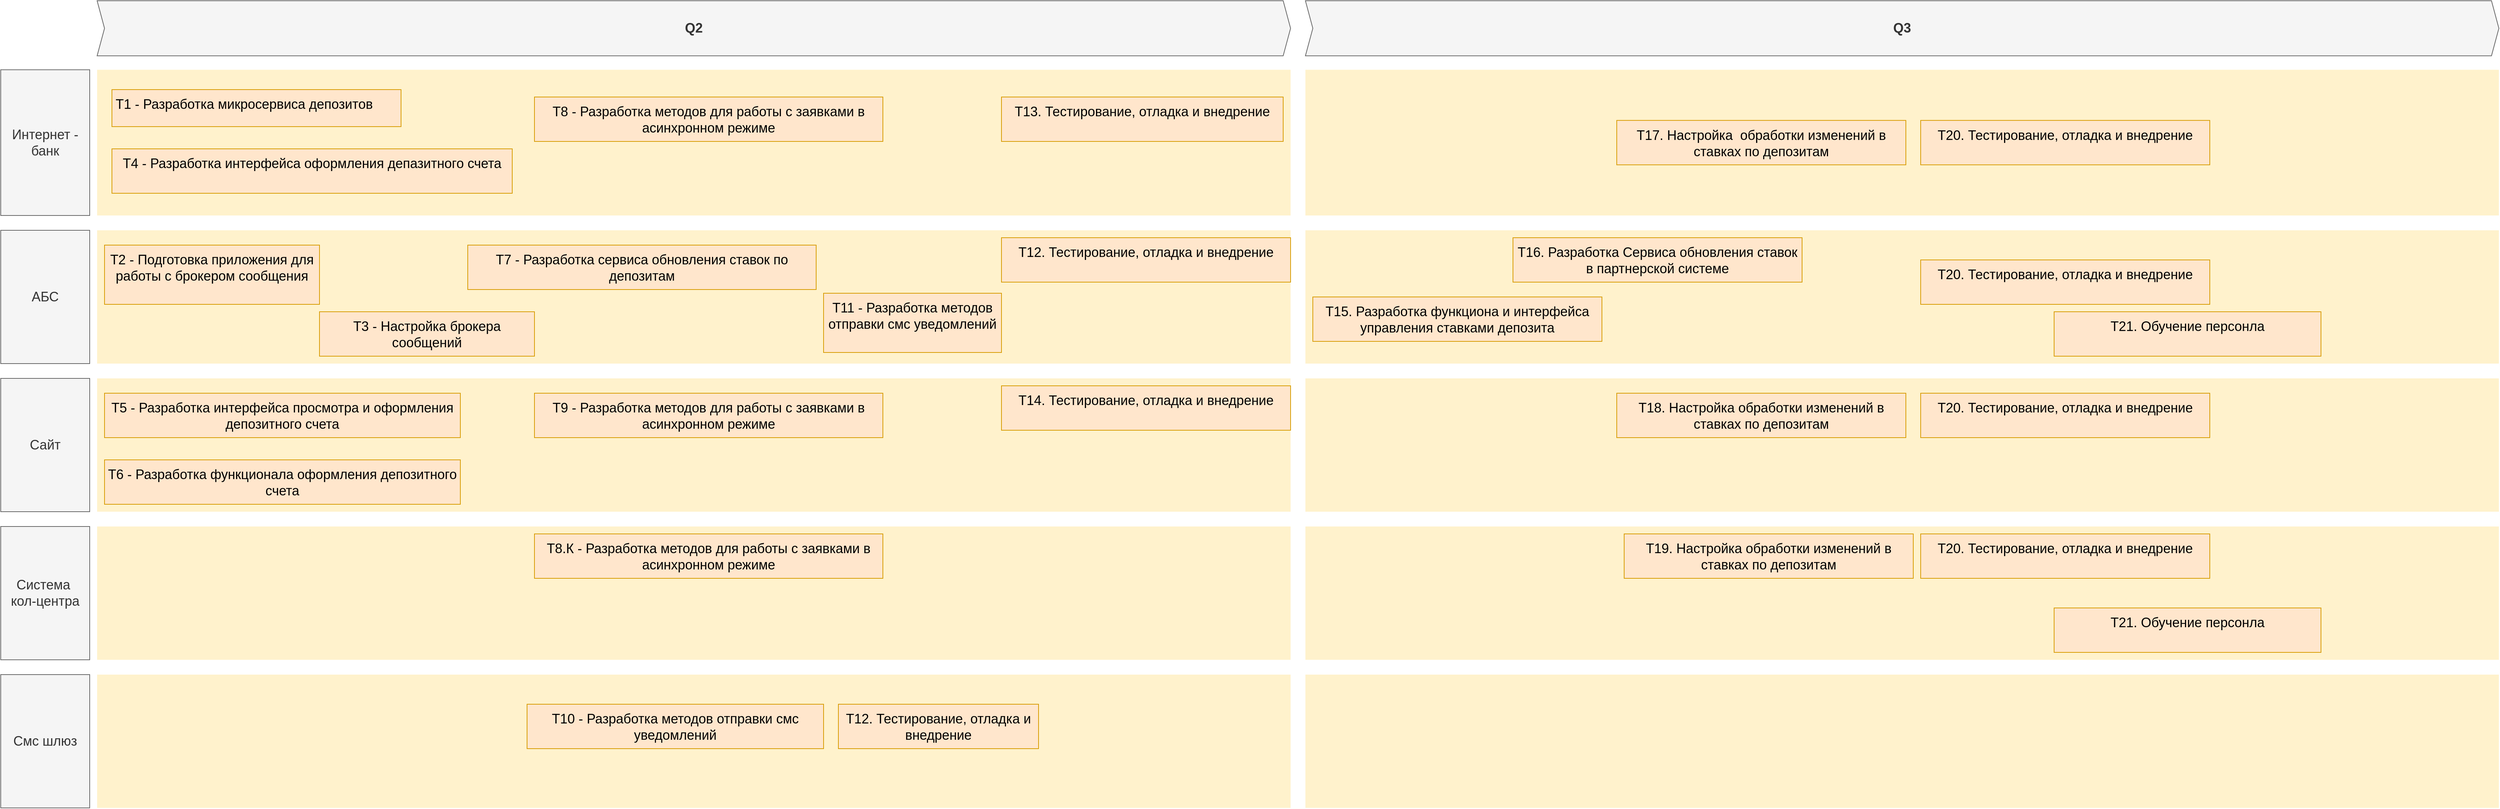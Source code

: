 <mxfile version="27.0.2" pages="2">
  <diagram id="1zcTAVt1k4KSup7FvAfL" name="Roadmap">
    <mxGraphModel dx="5366" dy="3558" grid="1" gridSize="10" guides="1" tooltips="1" connect="1" arrows="1" fold="1" page="1" pageScale="1" pageWidth="3300" pageHeight="2339" math="0" shadow="0">
      <root>
        <mxCell id="3D7FDG2aXA9G618_Kong-0" />
        <mxCell id="3D7FDG2aXA9G618_Kong-1" parent="3D7FDG2aXA9G618_Kong-0" />
        <mxCell id="wGroBH12Sy7-OgBsN0fJ-2" value="" style="shape=rect;fillColor=#fff2cc;strokeColor=none;fontSize=24;html=1;whiteSpace=wrap;align=left;verticalAlign=top;spacing=5;rounded=0;" parent="3D7FDG2aXA9G618_Kong-1" vertex="1">
          <mxGeometry x="-2500" y="-930" width="1610" height="180" as="geometry" />
        </mxCell>
        <mxCell id="wGroBH12Sy7-OgBsN0fJ-4" value="" style="shape=rect;fillColor=#fff2cc;strokeColor=none;fontSize=24;html=1;whiteSpace=wrap;align=left;verticalAlign=top;spacing=5;rounded=0;" parent="3D7FDG2aXA9G618_Kong-1" vertex="1">
          <mxGeometry x="-2500" y="-1146.8" width="1610" height="196.8" as="geometry" />
        </mxCell>
        <mxCell id="wGroBH12Sy7-OgBsN0fJ-5" value="T1 - Разработка микросервиса депозитов" style="shape=rect;fillColor=#ffe6cc;strokeColor=#d79b00;fontSize=18;html=1;whiteSpace=wrap;align=left;verticalAlign=top;spacing=5;rounded=0;" parent="3D7FDG2aXA9G618_Kong-1" vertex="1">
          <mxGeometry x="-2480" y="-1120" width="390" height="50" as="geometry" />
        </mxCell>
        <mxCell id="wGroBH12Sy7-OgBsN0fJ-6" value="&lt;span style=&quot;text-align: left;&quot;&gt;T4 - Разработка интерфейса оформления депазитного счета&lt;/span&gt;" style="shape=rect;fillColor=#ffe6cc;strokeColor=#d79b00;fontSize=18;html=1;whiteSpace=wrap;align=center;verticalAlign=top;spacing=5;rounded=0;" parent="3D7FDG2aXA9G618_Kong-1" vertex="1">
          <mxGeometry x="-2480" y="-1040" width="540" height="60" as="geometry" />
        </mxCell>
        <mxCell id="wGroBH12Sy7-OgBsN0fJ-7" value="Интернет - банк" style="rounded=0;whiteSpace=wrap;html=1;fillColor=#f5f5f5;fontColor=#333333;strokeColor=#666666;fontSize=18;" parent="3D7FDG2aXA9G618_Kong-1" vertex="1">
          <mxGeometry x="-2630" y="-1146.8" width="120" height="196.8" as="geometry" />
        </mxCell>
        <mxCell id="wGroBH12Sy7-OgBsN0fJ-8" value="АБС" style="rounded=0;whiteSpace=wrap;html=1;fillColor=#f5f5f5;fontColor=#333333;strokeColor=#666666;fontSize=18;" parent="3D7FDG2aXA9G618_Kong-1" vertex="1">
          <mxGeometry x="-2630" y="-930" width="120" height="180" as="geometry" />
        </mxCell>
        <mxCell id="wGroBH12Sy7-OgBsN0fJ-9" value="Q2" style="shape=step;perimeter=stepPerimeter;whiteSpace=wrap;html=1;fixedSize=1;size=10;fillColor=#f5f5f5;strokeColor=#666666;fontSize=18;fontStyle=1;align=center;rounded=0;fontColor=#333333;" parent="3D7FDG2aXA9G618_Kong-1" vertex="1">
          <mxGeometry x="-2500" y="-1240" width="1610" height="74.4" as="geometry" />
        </mxCell>
        <mxCell id="wGroBH12Sy7-OgBsN0fJ-11" value="T3 - Настройка брокера сообщений" style="shape=rect;fillColor=#ffe6cc;strokeColor=#d79b00;fontSize=18;html=1;whiteSpace=wrap;align=center;verticalAlign=top;spacing=5;rounded=0;" parent="3D7FDG2aXA9G618_Kong-1" vertex="1">
          <mxGeometry x="-2200" y="-820" width="290" height="60" as="geometry" />
        </mxCell>
        <mxCell id="wGroBH12Sy7-OgBsN0fJ-15" value="T7 - Разработка сервиса обновления ставок по депозитам" style="shape=rect;fillColor=#ffe6cc;strokeColor=#d79b00;fontSize=18;html=1;whiteSpace=wrap;align=center;verticalAlign=top;spacing=5;rounded=0;" parent="3D7FDG2aXA9G618_Kong-1" vertex="1">
          <mxGeometry x="-2000" y="-910" width="470" height="60" as="geometry" />
        </mxCell>
        <mxCell id="UHwG3NtJgUK4ZKdOZ_Bn-2" value="Сайт" style="rounded=0;whiteSpace=wrap;html=1;fillColor=#f5f5f5;fontColor=#333333;strokeColor=#666666;fontSize=18;" parent="3D7FDG2aXA9G618_Kong-1" vertex="1">
          <mxGeometry x="-2630" y="-730" width="120" height="180" as="geometry" />
        </mxCell>
        <mxCell id="UHwG3NtJgUK4ZKdOZ_Bn-3" value="Система&amp;nbsp;&lt;div&gt;кол-центра&lt;/div&gt;" style="rounded=0;whiteSpace=wrap;html=1;fillColor=#f5f5f5;fontColor=#333333;strokeColor=#666666;fontSize=18;" parent="3D7FDG2aXA9G618_Kong-1" vertex="1">
          <mxGeometry x="-2630" y="-530" width="120" height="180" as="geometry" />
        </mxCell>
        <mxCell id="UHwG3NtJgUK4ZKdOZ_Bn-4" value="" style="shape=rect;fillColor=#fff2cc;strokeColor=none;fontSize=24;html=1;whiteSpace=wrap;align=left;verticalAlign=top;spacing=5;rounded=0;" parent="3D7FDG2aXA9G618_Kong-1" vertex="1">
          <mxGeometry x="-2500" y="-730" width="1610" height="180" as="geometry" />
        </mxCell>
        <mxCell id="UHwG3NtJgUK4ZKdOZ_Bn-5" value="" style="shape=rect;fillColor=#fff2cc;strokeColor=none;fontSize=24;html=1;whiteSpace=wrap;align=left;verticalAlign=top;spacing=5;rounded=0;" parent="3D7FDG2aXA9G618_Kong-1" vertex="1">
          <mxGeometry x="-2500" y="-530" width="1610" height="180" as="geometry" />
        </mxCell>
        <mxCell id="UHwG3NtJgUK4ZKdOZ_Bn-6" value="T5 - Разработка интерфейса просмотра и оформления депозитного счета" style="shape=rect;fillColor=#ffe6cc;strokeColor=#d79b00;fontSize=18;html=1;whiteSpace=wrap;align=center;verticalAlign=top;spacing=5;rounded=0;" parent="3D7FDG2aXA9G618_Kong-1" vertex="1">
          <mxGeometry x="-2490" y="-710" width="480" height="60" as="geometry" />
        </mxCell>
        <mxCell id="UHwG3NtJgUK4ZKdOZ_Bn-7" value="T6 - Разработка функционала оформления депозитного счета" style="shape=rect;fillColor=#ffe6cc;strokeColor=#d79b00;fontSize=18;html=1;whiteSpace=wrap;align=center;verticalAlign=top;spacing=5;rounded=0;" parent="3D7FDG2aXA9G618_Kong-1" vertex="1">
          <mxGeometry x="-2490" y="-620" width="480" height="60" as="geometry" />
        </mxCell>
        <mxCell id="UHwG3NtJgUK4ZKdOZ_Bn-8" value="T2 - Подготовка приложения для работы с брокером сообщения" style="shape=rect;fillColor=#ffe6cc;strokeColor=#d79b00;fontSize=18;html=1;whiteSpace=wrap;align=center;verticalAlign=top;spacing=5;rounded=0;" parent="3D7FDG2aXA9G618_Kong-1" vertex="1">
          <mxGeometry x="-2490" y="-910" width="290" height="80" as="geometry" />
        </mxCell>
        <mxCell id="UHwG3NtJgUK4ZKdOZ_Bn-10" value="T8 - Разработка методов для работы с заявками в асинхронном режиме" style="shape=rect;fillColor=#ffe6cc;strokeColor=#d79b00;fontSize=18;html=1;whiteSpace=wrap;align=center;verticalAlign=top;spacing=5;rounded=0;" parent="3D7FDG2aXA9G618_Kong-1" vertex="1">
          <mxGeometry x="-1910" y="-1110" width="470" height="60" as="geometry" />
        </mxCell>
        <mxCell id="UHwG3NtJgUK4ZKdOZ_Bn-11" value="T9 - Разработка методов для работы с заявками в асинхронном режиме" style="shape=rect;fillColor=#ffe6cc;strokeColor=#d79b00;fontSize=18;html=1;whiteSpace=wrap;align=center;verticalAlign=top;spacing=5;rounded=0;" parent="3D7FDG2aXA9G618_Kong-1" vertex="1">
          <mxGeometry x="-1910" y="-710" width="470" height="60" as="geometry" />
        </mxCell>
        <mxCell id="UHwG3NtJgUK4ZKdOZ_Bn-12" value="T11 - Разработка методов отправки смс уведомлений" style="shape=rect;fillColor=#ffe6cc;strokeColor=#d79b00;fontSize=18;html=1;whiteSpace=wrap;align=center;verticalAlign=top;spacing=5;rounded=0;" parent="3D7FDG2aXA9G618_Kong-1" vertex="1">
          <mxGeometry x="-1520" y="-845" width="240" height="80" as="geometry" />
        </mxCell>
        <mxCell id="UHwG3NtJgUK4ZKdOZ_Bn-13" value="Смс шлюз" style="rounded=0;whiteSpace=wrap;html=1;fillColor=#f5f5f5;fontColor=#333333;strokeColor=#666666;fontSize=18;" parent="3D7FDG2aXA9G618_Kong-1" vertex="1">
          <mxGeometry x="-2630" y="-330" width="120" height="180" as="geometry" />
        </mxCell>
        <mxCell id="UHwG3NtJgUK4ZKdOZ_Bn-14" value="" style="shape=rect;fillColor=#fff2cc;strokeColor=none;fontSize=24;html=1;whiteSpace=wrap;align=left;verticalAlign=top;spacing=5;rounded=0;" parent="3D7FDG2aXA9G618_Kong-1" vertex="1">
          <mxGeometry x="-2500" y="-330" width="1610" height="180" as="geometry" />
        </mxCell>
        <mxCell id="UHwG3NtJgUK4ZKdOZ_Bn-15" value="T10 - Разработка методов отправки смс уведомлений" style="shape=rect;fillColor=#ffe6cc;strokeColor=#d79b00;fontSize=18;html=1;whiteSpace=wrap;align=center;verticalAlign=top;spacing=5;rounded=0;" parent="3D7FDG2aXA9G618_Kong-1" vertex="1">
          <mxGeometry x="-1920" y="-290" width="400" height="60" as="geometry" />
        </mxCell>
        <mxCell id="UHwG3NtJgUK4ZKdOZ_Bn-16" value="T13. Тестирование, отладка и внедрение" style="shape=rect;fillColor=#ffe6cc;strokeColor=#d79b00;fontSize=18;html=1;whiteSpace=wrap;align=center;verticalAlign=top;spacing=5;rounded=0;" parent="3D7FDG2aXA9G618_Kong-1" vertex="1">
          <mxGeometry x="-1280" y="-1110" width="380" height="60" as="geometry" />
        </mxCell>
        <mxCell id="UHwG3NtJgUK4ZKdOZ_Bn-17" value="T12. Тестирование, отладка и внедрение" style="shape=rect;fillColor=#ffe6cc;strokeColor=#d79b00;fontSize=18;html=1;whiteSpace=wrap;align=center;verticalAlign=top;spacing=5;rounded=0;" parent="3D7FDG2aXA9G618_Kong-1" vertex="1">
          <mxGeometry x="-1280" y="-920" width="390" height="60" as="geometry" />
        </mxCell>
        <mxCell id="UHwG3NtJgUK4ZKdOZ_Bn-19" value="T14. Тестирование, отладка и внедрение" style="shape=rect;fillColor=#ffe6cc;strokeColor=#d79b00;fontSize=18;html=1;whiteSpace=wrap;align=center;verticalAlign=top;spacing=5;rounded=0;" parent="3D7FDG2aXA9G618_Kong-1" vertex="1">
          <mxGeometry x="-1280" y="-720" width="390" height="60" as="geometry" />
        </mxCell>
        <mxCell id="UHwG3NtJgUK4ZKdOZ_Bn-20" value="T12. Тестирование, отладка и внедрение" style="shape=rect;fillColor=#ffe6cc;strokeColor=#d79b00;fontSize=18;html=1;whiteSpace=wrap;align=center;verticalAlign=top;spacing=5;rounded=0;" parent="3D7FDG2aXA9G618_Kong-1" vertex="1">
          <mxGeometry x="-1500" y="-290" width="270" height="60" as="geometry" />
        </mxCell>
        <mxCell id="UHwG3NtJgUK4ZKdOZ_Bn-21" value="T8.К - Разработка методов для работы с заявками в асинхронном режиме" style="shape=rect;fillColor=#ffe6cc;strokeColor=#d79b00;fontSize=18;html=1;whiteSpace=wrap;align=center;verticalAlign=top;spacing=5;rounded=0;" parent="3D7FDG2aXA9G618_Kong-1" vertex="1">
          <mxGeometry x="-1910" y="-520" width="470" height="60" as="geometry" />
        </mxCell>
        <mxCell id="UHwG3NtJgUK4ZKdOZ_Bn-22" value="Q3" style="shape=step;perimeter=stepPerimeter;whiteSpace=wrap;html=1;fixedSize=1;size=10;fillColor=#f5f5f5;strokeColor=#666666;fontSize=18;fontStyle=1;align=center;rounded=0;fontColor=#333333;" parent="3D7FDG2aXA9G618_Kong-1" vertex="1">
          <mxGeometry x="-870" y="-1240" width="1610" height="74.4" as="geometry" />
        </mxCell>
        <mxCell id="UHwG3NtJgUK4ZKdOZ_Bn-23" value="" style="shape=rect;fillColor=#fff2cc;strokeColor=none;fontSize=24;html=1;whiteSpace=wrap;align=left;verticalAlign=top;spacing=5;rounded=0;" parent="3D7FDG2aXA9G618_Kong-1" vertex="1">
          <mxGeometry x="-870" y="-1146.8" width="1610" height="196.8" as="geometry" />
        </mxCell>
        <mxCell id="UHwG3NtJgUK4ZKdOZ_Bn-26" value="" style="shape=rect;fillColor=#fff2cc;strokeColor=none;fontSize=24;html=1;whiteSpace=wrap;align=left;verticalAlign=top;spacing=5;rounded=0;" parent="3D7FDG2aXA9G618_Kong-1" vertex="1">
          <mxGeometry x="-870" y="-930" width="1610" height="180" as="geometry" />
        </mxCell>
        <mxCell id="UHwG3NtJgUK4ZKdOZ_Bn-27" value="" style="shape=rect;fillColor=#fff2cc;strokeColor=none;fontSize=24;html=1;whiteSpace=wrap;align=left;verticalAlign=top;spacing=5;rounded=0;" parent="3D7FDG2aXA9G618_Kong-1" vertex="1">
          <mxGeometry x="-870" y="-730" width="1610" height="180" as="geometry" />
        </mxCell>
        <mxCell id="UHwG3NtJgUK4ZKdOZ_Bn-28" value="" style="shape=rect;fillColor=#fff2cc;strokeColor=none;fontSize=24;html=1;whiteSpace=wrap;align=left;verticalAlign=top;spacing=5;rounded=0;" parent="3D7FDG2aXA9G618_Kong-1" vertex="1">
          <mxGeometry x="-870" y="-530" width="1610" height="180" as="geometry" />
        </mxCell>
        <mxCell id="UHwG3NtJgUK4ZKdOZ_Bn-29" value="" style="shape=rect;fillColor=#fff2cc;strokeColor=none;fontSize=24;html=1;whiteSpace=wrap;align=left;verticalAlign=top;spacing=5;rounded=0;" parent="3D7FDG2aXA9G618_Kong-1" vertex="1">
          <mxGeometry x="-870" y="-330" width="1610" height="180" as="geometry" />
        </mxCell>
        <mxCell id="UHwG3NtJgUK4ZKdOZ_Bn-30" value="T15. Разработка функциона и интерфейса управления ставками депозита" style="shape=rect;fillColor=#ffe6cc;strokeColor=#d79b00;fontSize=18;html=1;whiteSpace=wrap;align=center;verticalAlign=top;spacing=5;rounded=0;" parent="3D7FDG2aXA9G618_Kong-1" vertex="1">
          <mxGeometry x="-860" y="-840" width="390" height="60" as="geometry" />
        </mxCell>
        <mxCell id="UHwG3NtJgUK4ZKdOZ_Bn-32" value="T17. Настройка&amp;nbsp; обработки изменений в ставках по депозитам" style="shape=rect;fillColor=#ffe6cc;strokeColor=#d79b00;fontSize=18;html=1;whiteSpace=wrap;align=center;verticalAlign=top;spacing=5;rounded=0;" parent="3D7FDG2aXA9G618_Kong-1" vertex="1">
          <mxGeometry x="-450" y="-1078.4" width="390" height="60" as="geometry" />
        </mxCell>
        <mxCell id="UHwG3NtJgUK4ZKdOZ_Bn-33" value="T16. Разработка Сервиса обновления ставок в партнерской системе" style="shape=rect;fillColor=#ffe6cc;strokeColor=#d79b00;fontSize=18;html=1;whiteSpace=wrap;align=center;verticalAlign=top;spacing=5;rounded=0;" parent="3D7FDG2aXA9G618_Kong-1" vertex="1">
          <mxGeometry x="-590" y="-920.0" width="390" height="60" as="geometry" />
        </mxCell>
        <mxCell id="UHwG3NtJgUK4ZKdOZ_Bn-34" value="T18. Настройка обработки изменений в ставках по депозитам" style="shape=rect;fillColor=#ffe6cc;strokeColor=#d79b00;fontSize=18;html=1;whiteSpace=wrap;align=center;verticalAlign=top;spacing=5;rounded=0;" parent="3D7FDG2aXA9G618_Kong-1" vertex="1">
          <mxGeometry x="-450" y="-710.0" width="390" height="60" as="geometry" />
        </mxCell>
        <mxCell id="UHwG3NtJgUK4ZKdOZ_Bn-36" value="T19. Настройка обработки изменений в ставках по депозитам" style="shape=rect;fillColor=#ffe6cc;strokeColor=#d79b00;fontSize=18;html=1;whiteSpace=wrap;align=center;verticalAlign=top;spacing=5;rounded=0;" parent="3D7FDG2aXA9G618_Kong-1" vertex="1">
          <mxGeometry x="-440" y="-520.0" width="390" height="60" as="geometry" />
        </mxCell>
        <mxCell id="UHwG3NtJgUK4ZKdOZ_Bn-38" value="T20. Тестирование, отладка и внедрение" style="shape=rect;fillColor=#ffe6cc;strokeColor=#d79b00;fontSize=18;html=1;whiteSpace=wrap;align=center;verticalAlign=top;spacing=5;rounded=0;" parent="3D7FDG2aXA9G618_Kong-1" vertex="1">
          <mxGeometry x="-40" y="-520.0" width="390" height="60" as="geometry" />
        </mxCell>
        <mxCell id="UHwG3NtJgUK4ZKdOZ_Bn-39" value="T20. Тестирование, отладка и внедрение" style="shape=rect;fillColor=#ffe6cc;strokeColor=#d79b00;fontSize=18;html=1;whiteSpace=wrap;align=center;verticalAlign=top;spacing=5;rounded=0;" parent="3D7FDG2aXA9G618_Kong-1" vertex="1">
          <mxGeometry x="-40" y="-710.0" width="390" height="60" as="geometry" />
        </mxCell>
        <mxCell id="UHwG3NtJgUK4ZKdOZ_Bn-41" value="T20. Тестирование, отладка и внедрение" style="shape=rect;fillColor=#ffe6cc;strokeColor=#d79b00;fontSize=18;html=1;whiteSpace=wrap;align=center;verticalAlign=top;spacing=5;rounded=0;" parent="3D7FDG2aXA9G618_Kong-1" vertex="1">
          <mxGeometry x="-40" y="-890.0" width="390" height="60" as="geometry" />
        </mxCell>
        <mxCell id="UHwG3NtJgUK4ZKdOZ_Bn-42" value="T20. Тестирование, отладка и внедрение" style="shape=rect;fillColor=#ffe6cc;strokeColor=#d79b00;fontSize=18;html=1;whiteSpace=wrap;align=center;verticalAlign=top;spacing=5;rounded=0;" parent="3D7FDG2aXA9G618_Kong-1" vertex="1">
          <mxGeometry x="-40" y="-1078.4" width="390" height="60" as="geometry" />
        </mxCell>
        <mxCell id="UHwG3NtJgUK4ZKdOZ_Bn-43" value="T21. Обучение персонла" style="shape=rect;fillColor=#ffe6cc;strokeColor=#d79b00;fontSize=18;html=1;whiteSpace=wrap;align=center;verticalAlign=top;spacing=5;rounded=0;" parent="3D7FDG2aXA9G618_Kong-1" vertex="1">
          <mxGeometry x="140" y="-420" width="360" height="60" as="geometry" />
        </mxCell>
        <mxCell id="UHwG3NtJgUK4ZKdOZ_Bn-44" value="T21. Обучение персонла" style="shape=rect;fillColor=#ffe6cc;strokeColor=#d79b00;fontSize=18;html=1;whiteSpace=wrap;align=center;verticalAlign=top;spacing=5;rounded=0;" parent="3D7FDG2aXA9G618_Kong-1" vertex="1">
          <mxGeometry x="140" y="-820" width="360" height="60" as="geometry" />
        </mxCell>
      </root>
    </mxGraphModel>
  </diagram>
  <diagram id="6faDem5PxRRIMGQd80wj" name="Roadmap_change">
    <mxGraphModel grid="1" page="1" gridSize="10" guides="1" tooltips="1" connect="1" arrows="1" fold="1" pageScale="1" pageWidth="3300" pageHeight="2339" math="0" shadow="0">
      <root>
        <mxCell id="0" />
        <mxCell id="1" parent="0" />
        <mxCell id="QlwB00z0-otb056kdUWZ-19" value="" style="shape=rect;fillColor=#fff2cc;strokeColor=none;fontSize=24;html=1;whiteSpace=wrap;align=left;verticalAlign=top;spacing=5;rounded=0;" vertex="1" parent="1">
          <mxGeometry x="-2500" y="-530" width="1620" height="190" as="geometry" />
        </mxCell>
        <mxCell id="QlwB00z0-otb056kdUWZ-18" value="" style="shape=rect;fillColor=#fff2cc;strokeColor=none;fontSize=24;html=1;whiteSpace=wrap;align=left;verticalAlign=top;spacing=5;rounded=0;" vertex="1" parent="1">
          <mxGeometry x="-2500" y="-730" width="1620" height="180" as="geometry" />
        </mxCell>
        <mxCell id="QlwB00z0-otb056kdUWZ-17" value="" style="shape=rect;fillColor=#fff2cc;strokeColor=none;fontSize=24;html=1;whiteSpace=wrap;align=left;verticalAlign=top;spacing=5;rounded=0;" vertex="1" parent="1">
          <mxGeometry x="-2500" y="-930" width="1610" height="180" as="geometry" />
        </mxCell>
        <mxCell id="QlwB00z0-otb056kdUWZ-3" value="" style="shape=rect;fillColor=#fff2cc;strokeColor=none;fontSize=24;html=1;whiteSpace=wrap;align=left;verticalAlign=top;spacing=5;rounded=0;" vertex="1" parent="1">
          <mxGeometry x="-2500" y="-1146.8" width="1610" height="196.8" as="geometry" />
        </mxCell>
        <mxCell id="QlwB00z0-otb056kdUWZ-4" value="T1 - API сервиса интеграции депозитов АБС" style="shape=rect;fillColor=#ffe6cc;strokeColor=#d79b00;fontSize=18;html=1;whiteSpace=wrap;align=left;verticalAlign=top;spacing=5;rounded=0;" vertex="1" parent="1">
          <mxGeometry x="-2480" y="-1120" width="390" height="50" as="geometry" />
        </mxCell>
        <mxCell id="QlwB00z0-otb056kdUWZ-5" value="T2 - Передача файлов на SFTP-сервер" style="shape=rect;fillColor=#ffe6cc;strokeColor=#d79b00;fontSize=18;html=1;whiteSpace=wrap;align=center;verticalAlign=top;spacing=5;rounded=0;" vertex="1" parent="1">
          <mxGeometry x="-2120" y="-1040" width="550" height="60" as="geometry" />
        </mxCell>
        <mxCell id="QlwB00z0-otb056kdUWZ-6" value="АБС&lt;div&gt;Сервис интеграции депозитов&lt;/div&gt;" style="rounded=0;whiteSpace=wrap;html=1;fillColor=#f5f5f5;fontColor=#333333;strokeColor=#666666;fontSize=18;" vertex="1" parent="1">
          <mxGeometry x="-2630" y="-1146.8" width="120" height="196.8" as="geometry" />
        </mxCell>
        <mxCell id="QlwB00z0-otb056kdUWZ-7" value="SFTP" style="rounded=0;whiteSpace=wrap;html=1;fillColor=#f5f5f5;fontColor=#333333;strokeColor=#666666;fontSize=18;" vertex="1" parent="1">
          <mxGeometry x="-2630" y="-930" width="120" height="180" as="geometry" />
        </mxCell>
        <mxCell id="QlwB00z0-otb056kdUWZ-8" value="Q2" style="shape=step;perimeter=stepPerimeter;whiteSpace=wrap;html=1;fixedSize=1;size=10;fillColor=#f5f5f5;strokeColor=#666666;fontSize=18;fontStyle=1;align=center;rounded=0;fontColor=#333333;" vertex="1" parent="1">
          <mxGeometry x="-2500" y="-1240" width="1610" height="74.4" as="geometry" />
        </mxCell>
        <mxCell id="QlwB00z0-otb056kdUWZ-11" value="T5 - Вывод ставок пользователю системы колл-центра" style="shape=rect;fillColor=#ffe6cc;strokeColor=#d79b00;fontSize=18;html=1;whiteSpace=wrap;align=center;verticalAlign=top;spacing=5;rounded=0;" vertex="1" parent="1">
          <mxGeometry x="-1860" y="-640" width="940" height="50" as="geometry" />
        </mxCell>
        <mxCell id="QlwB00z0-otb056kdUWZ-12" value="T4 - Получение ставок через API интеграции АБС" style="shape=rect;fillColor=#ffe6cc;strokeColor=#d79b00;fontSize=18;html=1;whiteSpace=wrap;align=center;verticalAlign=top;spacing=5;rounded=0;" vertex="1" parent="1">
          <mxGeometry x="-2060" y="-720" width="480" height="60" as="geometry" />
        </mxCell>
        <mxCell id="QlwB00z0-otb056kdUWZ-13" value="T6 - Получение файлов с SFTP для операторов партнера" style="shape=rect;fillColor=#ffe6cc;strokeColor=#d79b00;fontSize=18;html=1;whiteSpace=wrap;align=center;verticalAlign=top;spacing=5;rounded=0;" vertex="1" parent="1">
          <mxGeometry x="-1560" y="-470" width="640" height="50" as="geometry" />
        </mxCell>
        <mxCell id="QlwB00z0-otb056kdUWZ-14" value="Система колл-центра" style="rounded=0;whiteSpace=wrap;html=1;fillColor=#f5f5f5;fontColor=#333333;strokeColor=#666666;fontSize=18;" vertex="1" parent="1">
          <mxGeometry x="-2630" y="-730" width="120" height="180" as="geometry" />
        </mxCell>
        <mxCell id="QlwB00z0-otb056kdUWZ-15" value="Система&amp;nbsp; партнерского колл-центра" style="rounded=0;whiteSpace=wrap;html=1;fillColor=#f5f5f5;fontColor=#333333;strokeColor=#666666;fontSize=18;" vertex="1" parent="1">
          <mxGeometry x="-2630" y="-530" width="120" height="190" as="geometry" />
        </mxCell>
        <mxCell id="QlwB00z0-otb056kdUWZ-16" value="T3 - Развернуть SFTP сервер" style="shape=rect;fillColor=#ffe6cc;strokeColor=#d79b00;fontSize=18;html=1;whiteSpace=wrap;align=center;verticalAlign=top;spacing=5;rounded=0;" vertex="1" parent="1">
          <mxGeometry x="-2400" y="-910" width="280" height="60" as="geometry" />
        </mxCell>
      </root>
    </mxGraphModel>
  </diagram>
</mxfile>
